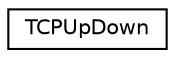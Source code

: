 digraph "Graphical Class Hierarchy"
{
 // LATEX_PDF_SIZE
  edge [fontname="Helvetica",fontsize="10",labelfontname="Helvetica",labelfontsize="10"];
  node [fontname="Helvetica",fontsize="10",shape=record];
  rankdir="LR";
  Node0 [label="TCPUpDown",height=0.2,width=0.4,color="black", fillcolor="white", style="filled",URL="$classTCPUpDown.html",tooltip=" "];
}
